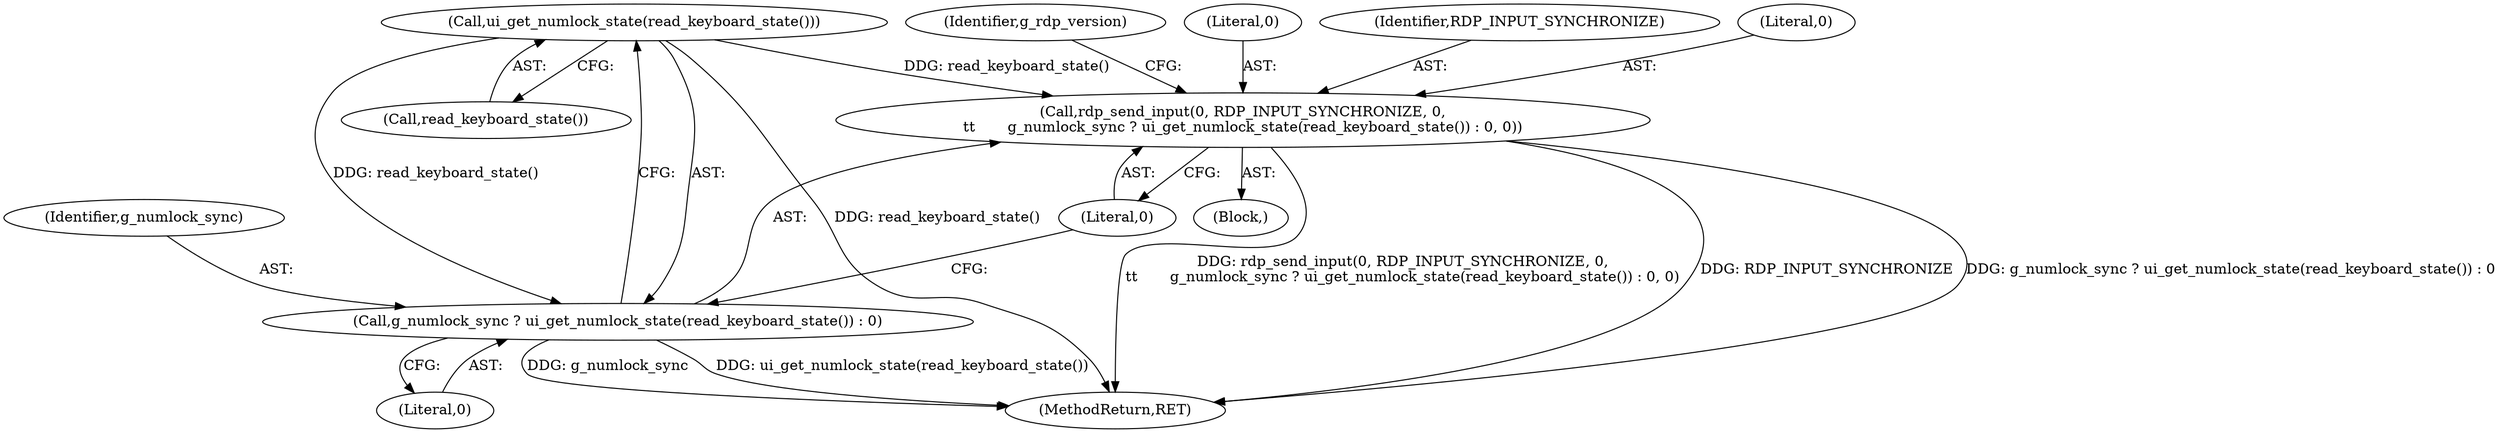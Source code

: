 digraph "0_rdesktop_4dca546d04321a610c1835010b5dad85163b65e1_8@API" {
"1000168" [label="(Call,ui_get_numlock_state(read_keyboard_state()))"];
"1000162" [label="(Call,rdp_send_input(0, RDP_INPUT_SYNCHRONIZE, 0,\n\t\t       g_numlock_sync ? ui_get_numlock_state(read_keyboard_state()) : 0, 0))"];
"1000166" [label="(Call,g_numlock_sync ? ui_get_numlock_state(read_keyboard_state()) : 0)"];
"1000107" [label="(Block,)"];
"1000168" [label="(Call,ui_get_numlock_state(read_keyboard_state()))"];
"1000167" [label="(Identifier,g_numlock_sync)"];
"1000166" [label="(Call,g_numlock_sync ? ui_get_numlock_state(read_keyboard_state()) : 0)"];
"1000171" [label="(Literal,0)"];
"1000169" [label="(Call,read_keyboard_state())"];
"1000164" [label="(Identifier,RDP_INPUT_SYNCHRONIZE)"];
"1000162" [label="(Call,rdp_send_input(0, RDP_INPUT_SYNCHRONIZE, 0,\n\t\t       g_numlock_sync ? ui_get_numlock_state(read_keyboard_state()) : 0, 0))"];
"1000165" [label="(Literal,0)"];
"1000174" [label="(Identifier,g_rdp_version)"];
"1000170" [label="(Literal,0)"];
"1000163" [label="(Literal,0)"];
"1000190" [label="(MethodReturn,RET)"];
"1000168" -> "1000166"  [label="AST: "];
"1000168" -> "1000169"  [label="CFG: "];
"1000169" -> "1000168"  [label="AST: "];
"1000166" -> "1000168"  [label="CFG: "];
"1000168" -> "1000190"  [label="DDG: read_keyboard_state()"];
"1000168" -> "1000162"  [label="DDG: read_keyboard_state()"];
"1000168" -> "1000166"  [label="DDG: read_keyboard_state()"];
"1000162" -> "1000107"  [label="AST: "];
"1000162" -> "1000171"  [label="CFG: "];
"1000163" -> "1000162"  [label="AST: "];
"1000164" -> "1000162"  [label="AST: "];
"1000165" -> "1000162"  [label="AST: "];
"1000166" -> "1000162"  [label="AST: "];
"1000171" -> "1000162"  [label="AST: "];
"1000174" -> "1000162"  [label="CFG: "];
"1000162" -> "1000190"  [label="DDG: RDP_INPUT_SYNCHRONIZE"];
"1000162" -> "1000190"  [label="DDG: g_numlock_sync ? ui_get_numlock_state(read_keyboard_state()) : 0"];
"1000162" -> "1000190"  [label="DDG: rdp_send_input(0, RDP_INPUT_SYNCHRONIZE, 0,\n\t\t       g_numlock_sync ? ui_get_numlock_state(read_keyboard_state()) : 0, 0)"];
"1000166" -> "1000170"  [label="CFG: "];
"1000167" -> "1000166"  [label="AST: "];
"1000170" -> "1000166"  [label="AST: "];
"1000171" -> "1000166"  [label="CFG: "];
"1000166" -> "1000190"  [label="DDG: ui_get_numlock_state(read_keyboard_state())"];
"1000166" -> "1000190"  [label="DDG: g_numlock_sync"];
}
